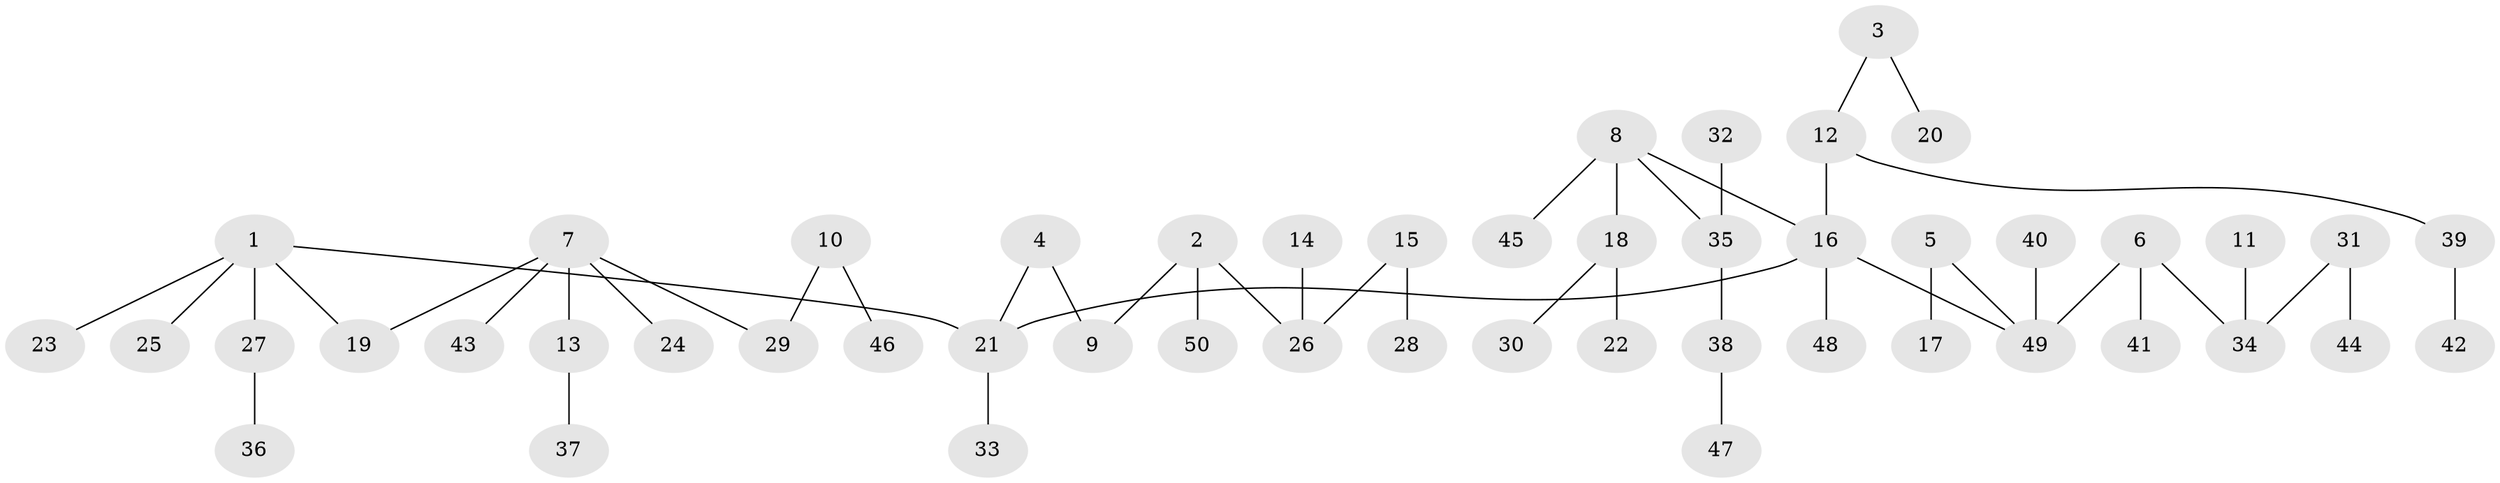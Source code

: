 // original degree distribution, {7: 0.01, 5: 0.06, 3: 0.14, 2: 0.28, 1: 0.47, 4: 0.04}
// Generated by graph-tools (version 1.1) at 2025/37/03/04/25 23:37:23]
// undirected, 50 vertices, 49 edges
graph export_dot {
  node [color=gray90,style=filled];
  1;
  2;
  3;
  4;
  5;
  6;
  7;
  8;
  9;
  10;
  11;
  12;
  13;
  14;
  15;
  16;
  17;
  18;
  19;
  20;
  21;
  22;
  23;
  24;
  25;
  26;
  27;
  28;
  29;
  30;
  31;
  32;
  33;
  34;
  35;
  36;
  37;
  38;
  39;
  40;
  41;
  42;
  43;
  44;
  45;
  46;
  47;
  48;
  49;
  50;
  1 -- 19 [weight=1.0];
  1 -- 21 [weight=1.0];
  1 -- 23 [weight=1.0];
  1 -- 25 [weight=1.0];
  1 -- 27 [weight=1.0];
  2 -- 9 [weight=1.0];
  2 -- 26 [weight=1.0];
  2 -- 50 [weight=1.0];
  3 -- 12 [weight=1.0];
  3 -- 20 [weight=1.0];
  4 -- 9 [weight=1.0];
  4 -- 21 [weight=1.0];
  5 -- 17 [weight=1.0];
  5 -- 49 [weight=1.0];
  6 -- 34 [weight=1.0];
  6 -- 41 [weight=1.0];
  6 -- 49 [weight=1.0];
  7 -- 13 [weight=1.0];
  7 -- 19 [weight=1.0];
  7 -- 24 [weight=1.0];
  7 -- 29 [weight=1.0];
  7 -- 43 [weight=1.0];
  8 -- 16 [weight=1.0];
  8 -- 18 [weight=1.0];
  8 -- 35 [weight=1.0];
  8 -- 45 [weight=1.0];
  10 -- 29 [weight=1.0];
  10 -- 46 [weight=1.0];
  11 -- 34 [weight=1.0];
  12 -- 16 [weight=1.0];
  12 -- 39 [weight=1.0];
  13 -- 37 [weight=1.0];
  14 -- 26 [weight=1.0];
  15 -- 26 [weight=1.0];
  15 -- 28 [weight=1.0];
  16 -- 21 [weight=1.0];
  16 -- 48 [weight=1.0];
  16 -- 49 [weight=1.0];
  18 -- 22 [weight=1.0];
  18 -- 30 [weight=1.0];
  21 -- 33 [weight=1.0];
  27 -- 36 [weight=1.0];
  31 -- 34 [weight=1.0];
  31 -- 44 [weight=1.0];
  32 -- 35 [weight=1.0];
  35 -- 38 [weight=1.0];
  38 -- 47 [weight=1.0];
  39 -- 42 [weight=1.0];
  40 -- 49 [weight=1.0];
}
